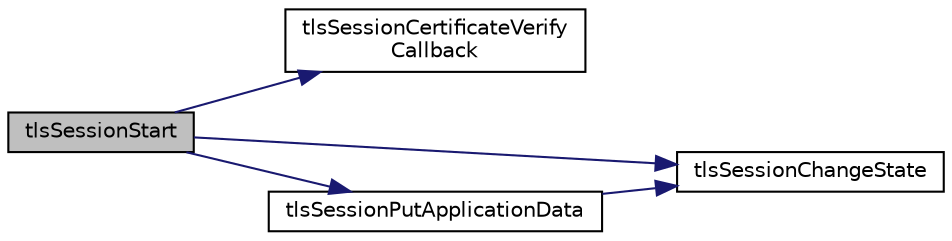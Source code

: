 digraph "tlsSessionStart"
{
 // LATEX_PDF_SIZE
  edge [fontname="Helvetica",fontsize="10",labelfontname="Helvetica",labelfontsize="10"];
  node [fontname="Helvetica",fontsize="10",shape=record];
  rankdir="LR";
  Node1 [label="tlsSessionStart",height=0.2,width=0.4,color="black", fillcolor="grey75", style="filled", fontcolor="black",tooltip=" "];
  Node1 -> Node2 [color="midnightblue",fontsize="10",style="solid",fontname="Helvetica"];
  Node2 [label="tlsSessionCertificateVerify\lCallback",height=0.2,width=0.4,color="black", fillcolor="white", style="filled",URL="$Tls__openssl_8c.html#a30c2f8bab34d33c956a7c11fcd1e6618",tooltip=" "];
  Node1 -> Node3 [color="midnightblue",fontsize="10",style="solid",fontname="Helvetica"];
  Node3 [label="tlsSessionChangeState",height=0.2,width=0.4,color="black", fillcolor="white", style="filled",URL="$Tls_8c.html#a7dbb041b5b15c6784e9f57a09a08d467",tooltip=" "];
  Node1 -> Node4 [color="midnightblue",fontsize="10",style="solid",fontname="Helvetica"];
  Node4 [label="tlsSessionPutApplicationData",height=0.2,width=0.4,color="black", fillcolor="white", style="filled",URL="$Tls__openssl_8c.html#a64cd202de66bae27a7d0edd8d5a05446",tooltip=" "];
  Node4 -> Node3 [color="midnightblue",fontsize="10",style="solid",fontname="Helvetica"];
}
